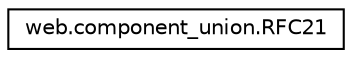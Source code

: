 digraph "Graphical Class Hierarchy"
{
  edge [fontname="Helvetica",fontsize="10",labelfontname="Helvetica",labelfontsize="10"];
  node [fontname="Helvetica",fontsize="10",shape=record];
  rankdir="LR";
  Node1 [label="web.component_union.RFC21",height=0.2,width=0.4,color="black", fillcolor="white", style="filled",URL="$classweb_1_1component__union_1_1_r_f_c21.html"];
}
